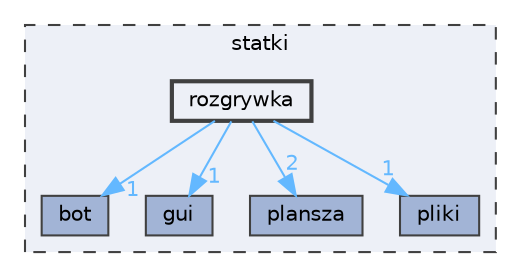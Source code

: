digraph "/home/grzegorz/Dokumenty/studia/ZAP/Projekt/statki/statki/rozgrywka"
{
 // LATEX_PDF_SIZE
  bgcolor="transparent";
  edge [fontname=Helvetica,fontsize=10,labelfontname=Helvetica,labelfontsize=10];
  node [fontname=Helvetica,fontsize=10,shape=box,height=0.2,width=0.4];
  compound=true
  subgraph clusterdir_1097b10458085dead3104c6a33234b0a {
    graph [ bgcolor="#edf0f7", pencolor="grey25", label="statki", fontname=Helvetica,fontsize=10 style="filled,dashed", URL="dir_1097b10458085dead3104c6a33234b0a.html",tooltip=""]
  dir_1d5d487dff353dd4ddc2717319f4d315 [label="bot", fillcolor="#a2b4d6", color="grey25", style="filled", URL="dir_1d5d487dff353dd4ddc2717319f4d315.html",tooltip=""];
  dir_23f09dcf8f379741d5c82386533e9399 [label="gui", fillcolor="#a2b4d6", color="grey25", style="filled", URL="dir_23f09dcf8f379741d5c82386533e9399.html",tooltip=""];
  dir_4e29ba5c23f662b5d0a09f02c252ab53 [label="plansza", fillcolor="#a2b4d6", color="grey25", style="filled", URL="dir_4e29ba5c23f662b5d0a09f02c252ab53.html",tooltip=""];
  dir_d7891217b32dd3b2c1e16c5e0f45fce1 [label="pliki", fillcolor="#a2b4d6", color="grey25", style="filled", URL="dir_d7891217b32dd3b2c1e16c5e0f45fce1.html",tooltip=""];
  dir_8a4c35a02db89477efb5a27b51ed9f41 [label="rozgrywka", fillcolor="#edf0f7", color="grey25", style="filled,bold", URL="dir_8a4c35a02db89477efb5a27b51ed9f41.html",tooltip=""];
  }
  dir_8a4c35a02db89477efb5a27b51ed9f41->dir_1d5d487dff353dd4ddc2717319f4d315 [headlabel="1", labeldistance=1.5 headhref="dir_000004_000000.html" href="dir_000004_000000.html" color="steelblue1" fontcolor="steelblue1"];
  dir_8a4c35a02db89477efb5a27b51ed9f41->dir_23f09dcf8f379741d5c82386533e9399 [headlabel="1", labeldistance=1.5 headhref="dir_000004_000001.html" href="dir_000004_000001.html" color="steelblue1" fontcolor="steelblue1"];
  dir_8a4c35a02db89477efb5a27b51ed9f41->dir_4e29ba5c23f662b5d0a09f02c252ab53 [headlabel="2", labeldistance=1.5 headhref="dir_000004_000002.html" href="dir_000004_000002.html" color="steelblue1" fontcolor="steelblue1"];
  dir_8a4c35a02db89477efb5a27b51ed9f41->dir_d7891217b32dd3b2c1e16c5e0f45fce1 [headlabel="1", labeldistance=1.5 headhref="dir_000004_000003.html" href="dir_000004_000003.html" color="steelblue1" fontcolor="steelblue1"];
}
